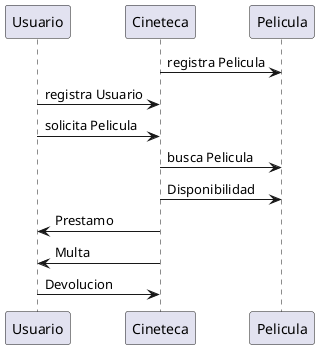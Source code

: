 @startuml
participant Usuario
participant Cineteca
participant Pelicula

Cineteca -> Pelicula: registra Pelicula
Usuario -> Cineteca: registra Usuario
Usuario -> Cineteca: solicita Pelicula
Cineteca -> Pelicula: busca Pelicula
Cineteca -> Pelicula: Disponibilidad
Cineteca -> Usuario: Prestamo
Cineteca -> Usuario: Multa
Usuario -> Cineteca: Devolucion
@enduml
